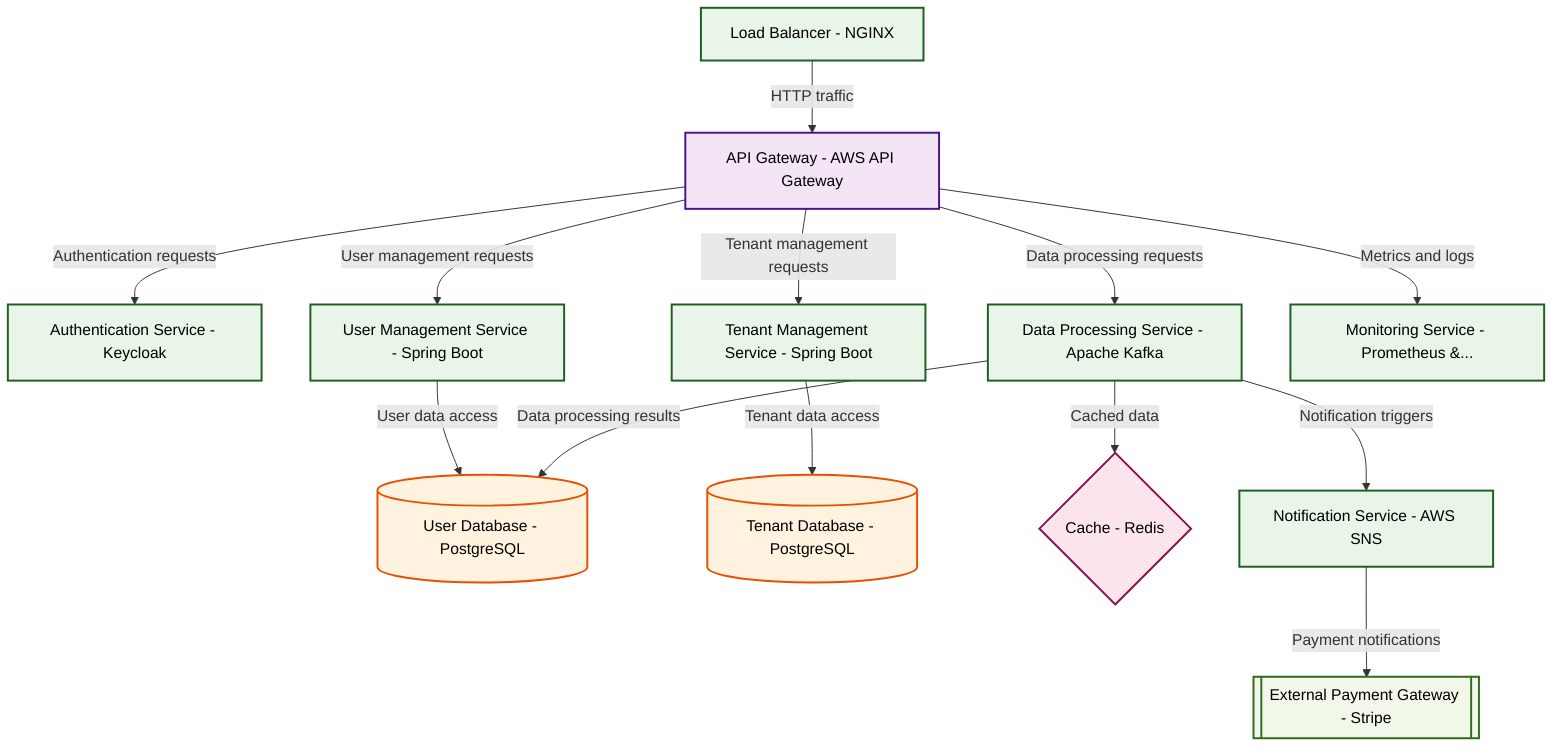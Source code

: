 graph TB

    %% Professional Software Architecture Styling
    classDef userInterface fill:#e1f5fe,stroke:#01579b,stroke-width:2px,color:#000
    classDef apiLayer fill:#f3e5f5,stroke:#4a148c,stroke-width:2px,color:#000
    classDef service fill:#e8f5e8,stroke:#1b5e20,stroke-width:2px,color:#000
    classDef database fill:#fff3e0,stroke:#e65100,stroke-width:2px,color:#000
    classDef cache fill:#fce4ec,stroke:#880e4f,stroke-width:2px,color:#000
    classDef external fill:#f1f8e9,stroke:#33691e,stroke-width:2px,color:#000

    lb-1[Load Balancer - NGINX]
    api-gateway-1[API Gateway - AWS API Gateway]
    auth-service-1[Authentication Service - Keycloak]
    user-service-1[User Management Service - Spring Boot]
    tenant-service-1[Tenant Management Service - Spring Boot]
    data-service-1[Data Processing Service - Apache Kafka]
    db-1[(User Database - PostgreSQL)]
    db-2[(Tenant Database - PostgreSQL)]
    cache-1{Cache - Redis}
    monitoring-service-1[Monitoring Service - Prometheus &...]
    notification-service-1[Notification Service - AWS SNS]
    external-api-1[[External Payment Gateway - Stripe]]

    lb-1 -->|HTTP traffic| api-gateway-1
    api-gateway-1 -->|Authentication requests| auth-service-1
    api-gateway-1 -->|User management requests| user-service-1
    api-gateway-1 -->|Tenant management requests| tenant-service-1
    api-gateway-1 -->|Data processing requests| data-service-1
    user-service-1 -->|User data access| db-1
    tenant-service-1 -->|Tenant data access| db-2
    data-service-1 -->|Cached data| cache-1
    data-service-1 -->|Data processing results| db-1
    data-service-1 -->|Notification triggers| notification-service-1
    notification-service-1 -->|Payment notifications| external-api-1
    api-gateway-1 -->|Metrics and logs| monitoring-service-1

    class lb-1 service
    class api-gateway-1 apiLayer
    class auth-service-1 service
    class user-service-1 service
    class tenant-service-1 service
    class data-service-1 service
    class db-1 database
    class db-2 database
    class cache-1 cache
    class monitoring-service-1 service
    class notification-service-1 service
    class external-api-1 external